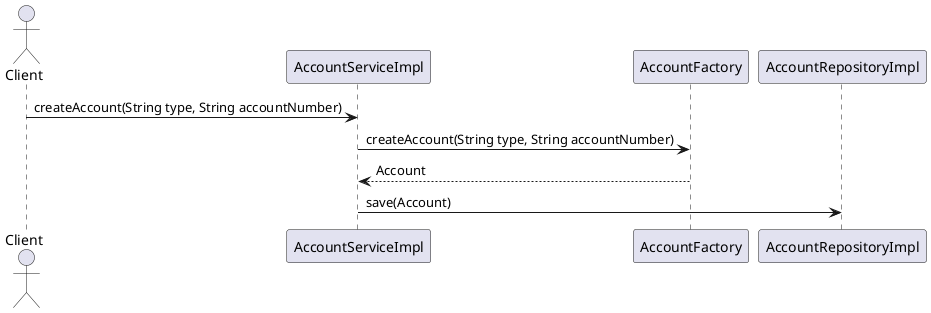 @startuml
actor Client
Client -> AccountServiceImpl : createAccount(String type, String accountNumber)
AccountServiceImpl -> AccountFactory : createAccount(String type, String accountNumber)
AccountFactory --> AccountServiceImpl : Account
AccountServiceImpl -> AccountRepositoryImpl : save(Account)

@enduml
